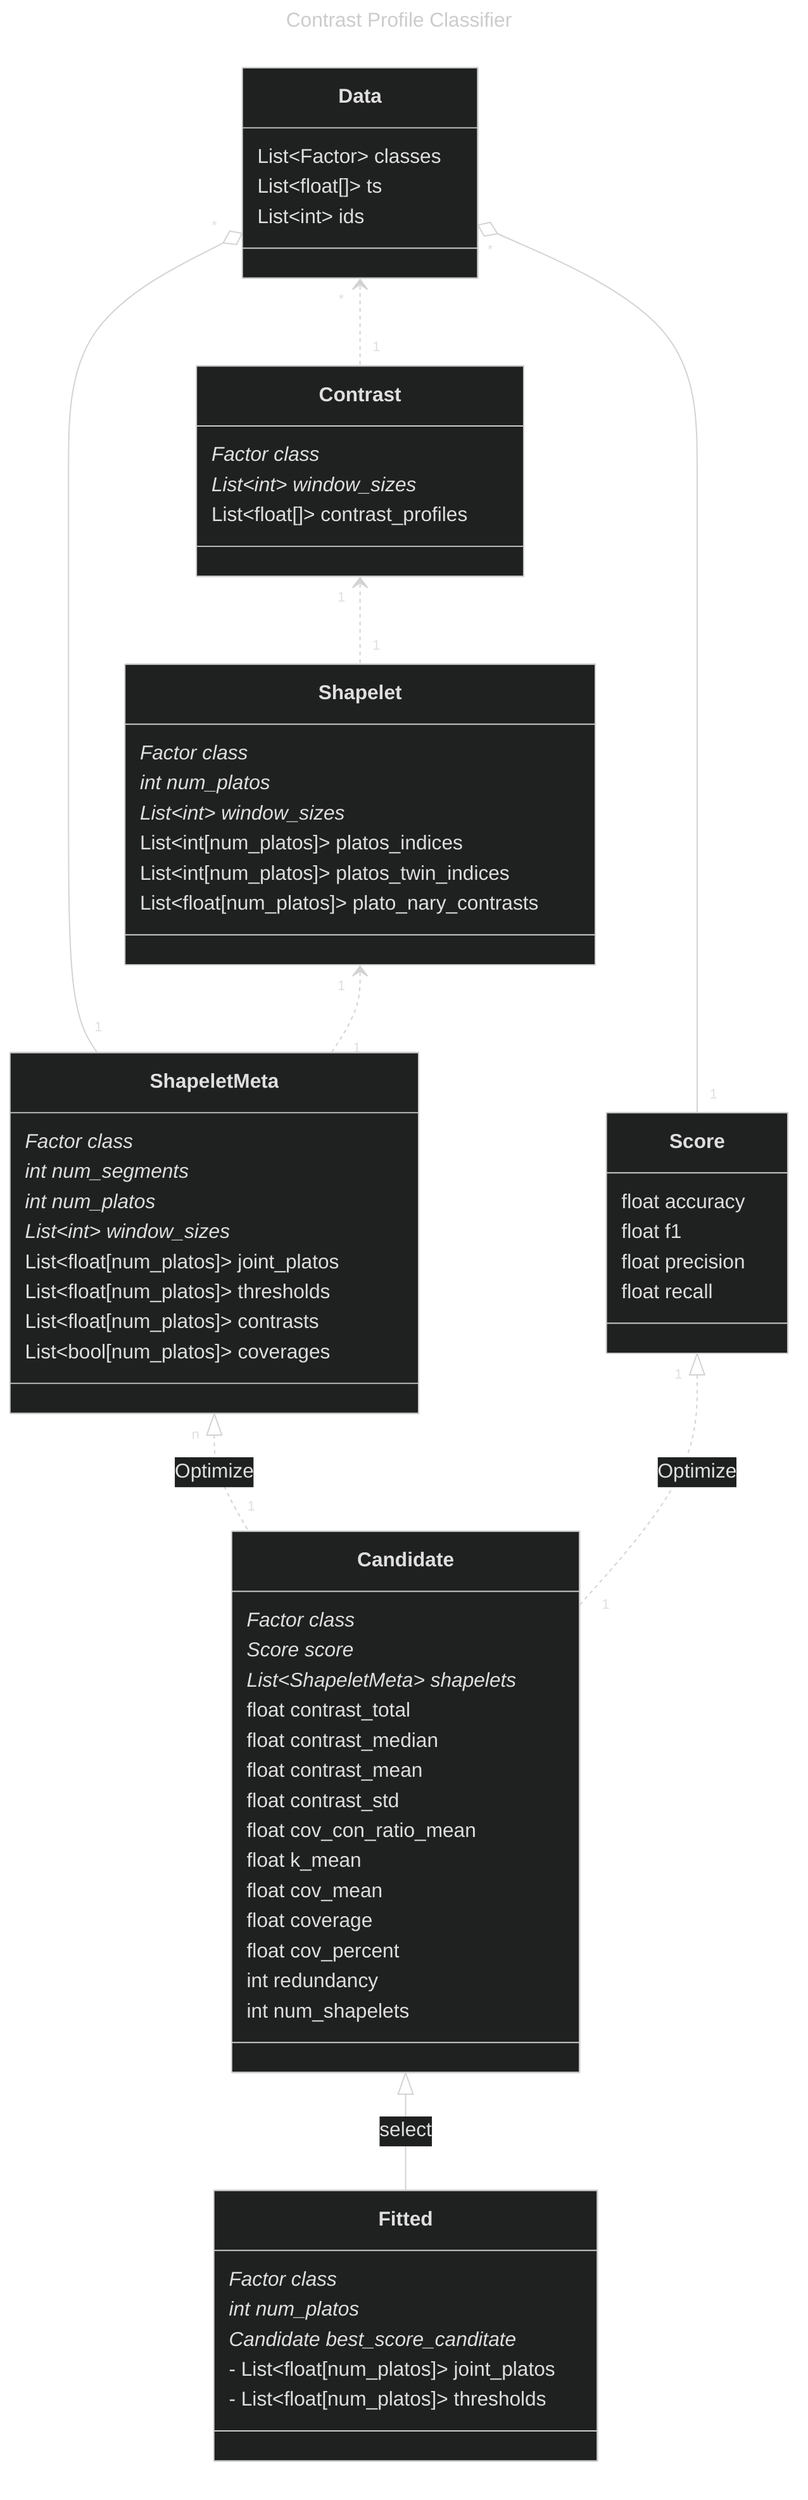 ---
title: Contrast Profile Classifier
---

%%{
  init: {
    "securityLevel": "loose",
    "theme": "dark",
    "fontFamily": "Fira Code Medium, Trebuchet MS, Verdana, Arial, Sans-Serif",
    "flowchart": {
      "rankSpacing": 70,
      "nodeSpacing": 70
    }
  }
}%%

classDiagram
%% <|-- Inheritance (is-a relationship)
%% ..>  Dependency (needs but not part of)
%% ..|> Realization (interface implementation)
%% *--  Composition (both live and die together)
%% o--  Aggregation (lifecycle is independent)
%% -->  Association (generic relationship, that may use cardinality)
%% --   Link (Solid) (Association without arrows)
%% ..   Link (Dashed) (Association without arrows and not navigable)


  Data "*" <.. "1" Contrast
  Data "*" o-- "1" ShapeletMeta
  Contrast "1" <.. "1" Shapelet
  Shapelet "1" <.. "1" ShapeletMeta

  class Data {
    List~Factor~ classes
    List~float[]~ ts
    List~int~ ids
  }

  %% class is the positive class
  class Contrast {
    Factor class*
    List~int~ window_sizes*
    List~float[]~ contrast_profiles
  }

  class Shapelet {
    Factor class*
    int num_platos*
    List~int~ window_sizes*
    List~int[num_platos]~ platos_indices
    List~int[num_platos]~ platos_twin_indices
    List~float[num_platos]~ plato_nary_contrasts
  }

  %% all Lists have dim m,n where m == num_of_shapelets(k) and n == length(window_sizes)
  %% except coverages that has dim(m) where m == length(window_sizes) and each element has
  %% dim(m,n) where m == num_of_shapelets(k) and n == num_segments
  %% TODO: this need to be reshaped
  %% TODO: num_segments reflect the number of positive samples
  class ShapeletMeta {
    Factor class*
    int num_segments*
    int num_platos*
    List~int~ window_sizes*
    List~float[num_platos]~ joint_platos
    List~float[num_platos]~ thresholds
    List~float[num_platos]~ contrasts
    List~bool[num_platos]~ coverages
  }

  ShapeletMeta "n" <|.. "1" Candidate : Optimize
  Data "*" o-- "1" Score
  Score "1" <|.. "1" Candidate : Optimize
  Candidate <|-- Fitted : select

  class Score {
    float accuracy
    float f1
    float precision
    float recall
  }

  class Fitted {
    Factor class*
    int num_platos*
    Candidate best_score_canditate*
    - List~float[num_platos]~ joint_platos
    - List~float[num_platos]~ thresholds
  }

  class Candidate {
    Factor class*
    Score score*
    List~ShapeletMeta~ shapelets*
    float contrast_total
    float contrast_median
    float contrast_mean
    float contrast_std
    float cov_con_ratio_mean
    float k_mean
    float cov_mean
    float coverage
    float cov_percent
      int redundancy
      int num_shapelets
  }